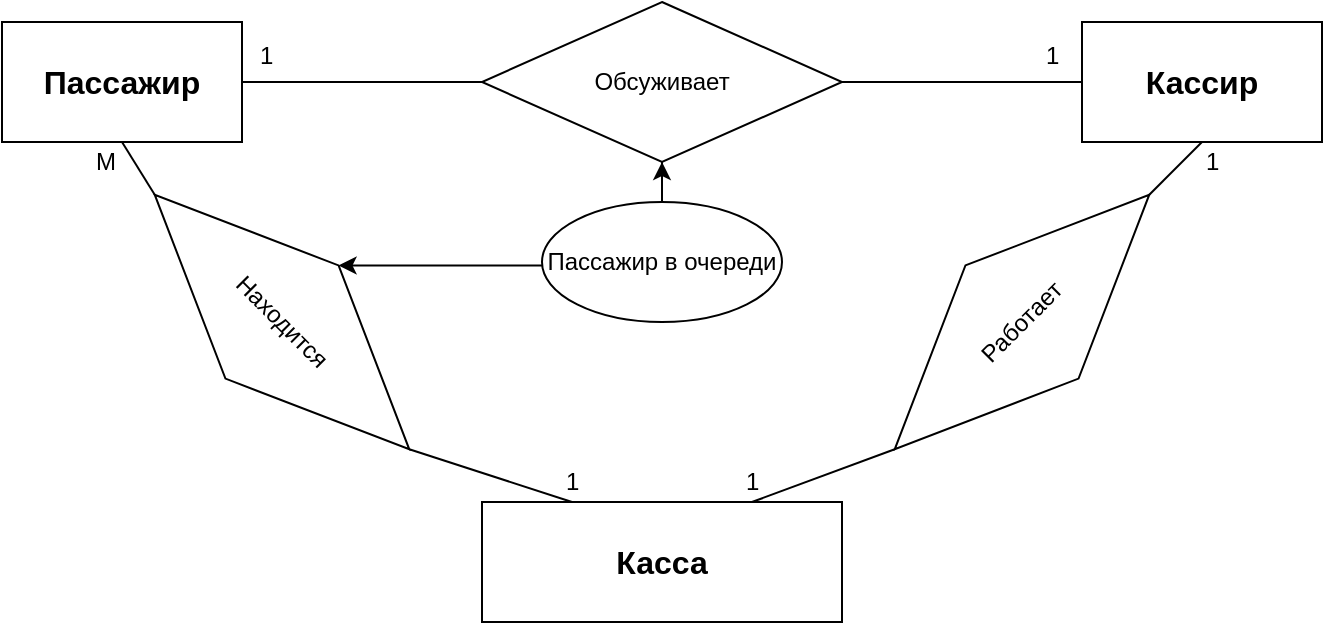 <mxfile version="14.7.2" type="device"><diagram id="QorpE4N0TRAfNXLrS38U" name="Page-1"><mxGraphModel dx="1021" dy="541" grid="1" gridSize="10" guides="1" tooltips="1" connect="1" arrows="1" fold="1" page="1" pageScale="1" pageWidth="827" pageHeight="1169" math="0" shadow="0"><root><mxCell id="0"/><mxCell id="1" parent="0"/><mxCell id="BbXpzEdGhsbf2lHzwaH2-2" value="&lt;span style=&quot;font-size: 16px&quot;&gt;&lt;b&gt;Пассажир&lt;/b&gt;&lt;/span&gt;" style="rounded=0;whiteSpace=wrap;html=1;" parent="1" vertex="1"><mxGeometry x="20" y="170" width="120" height="60" as="geometry"/></mxCell><mxCell id="BbXpzEdGhsbf2lHzwaH2-3" value="Обсуживает" style="rhombus;whiteSpace=wrap;html=1;" parent="1" vertex="1"><mxGeometry x="260" y="160" width="180" height="80" as="geometry"/></mxCell><mxCell id="BbXpzEdGhsbf2lHzwaH2-10" value="" style="endArrow=none;html=1;entryX=1;entryY=0.5;entryDx=0;entryDy=0;exitX=0;exitY=0.5;exitDx=0;exitDy=0;" parent="1" source="BbXpzEdGhsbf2lHzwaH2-14" edge="1"><mxGeometry width="50" height="50" relative="1" as="geometry"><mxPoint x="520" y="200" as="sourcePoint"/><mxPoint x="440" y="200" as="targetPoint"/></mxGeometry></mxCell><mxCell id="BbXpzEdGhsbf2lHzwaH2-14" value="&lt;font style=&quot;font-size: 16px&quot;&gt;&lt;b&gt;Кассир&lt;/b&gt;&lt;/font&gt;" style="rounded=0;whiteSpace=wrap;html=1;" parent="1" vertex="1"><mxGeometry x="560" y="170" width="120" height="60" as="geometry"/></mxCell><mxCell id="BbXpzEdGhsbf2lHzwaH2-17" value="&lt;span style=&quot;font-size: 16px&quot;&gt;&lt;b&gt;Касса&lt;/b&gt;&lt;/span&gt;" style="rounded=0;whiteSpace=wrap;html=1;" parent="1" vertex="1"><mxGeometry x="260" y="410" width="180" height="60" as="geometry"/></mxCell><mxCell id="fNebn2oSZcyVtfVJ9T6W-1" value="" style="edgeStyle=orthogonalEdgeStyle;rounded=0;orthogonalLoop=1;jettySize=auto;html=1;" parent="1" source="BbXpzEdGhsbf2lHzwaH2-19" target="BbXpzEdGhsbf2lHzwaH2-3" edge="1"><mxGeometry relative="1" as="geometry"/></mxCell><mxCell id="OECTIh8uCH_y2ywDc0MA-3" style="edgeStyle=orthogonalEdgeStyle;rounded=0;orthogonalLoop=1;jettySize=auto;html=1;entryX=0.5;entryY=0;entryDx=0;entryDy=0;" edge="1" parent="1" source="BbXpzEdGhsbf2lHzwaH2-19" target="BbXpzEdGhsbf2lHzwaH2-23"><mxGeometry relative="1" as="geometry"><Array as="points"><mxPoint x="270" y="292"/></Array></mxGeometry></mxCell><mxCell id="BbXpzEdGhsbf2lHzwaH2-19" value="Пассажир в очереди" style="ellipse;whiteSpace=wrap;html=1;" parent="1" vertex="1"><mxGeometry x="290" y="260" width="120" height="60" as="geometry"/></mxCell><mxCell id="BbXpzEdGhsbf2lHzwaH2-20" value="Работает" style="rhombus;whiteSpace=wrap;html=1;rotation=-45;" parent="1" vertex="1"><mxGeometry x="440" y="280" width="180" height="80" as="geometry"/></mxCell><mxCell id="BbXpzEdGhsbf2lHzwaH2-22" value="" style="endArrow=none;html=1;entryX=1;entryY=0.5;entryDx=0;entryDy=0;exitX=0;exitY=0.5;exitDx=0;exitDy=0;" parent="1" edge="1"><mxGeometry width="50" height="50" relative="1" as="geometry"><mxPoint x="260" y="200" as="sourcePoint"/><mxPoint x="140" y="200" as="targetPoint"/></mxGeometry></mxCell><mxCell id="BbXpzEdGhsbf2lHzwaH2-23" value="Находится" style="rhombus;whiteSpace=wrap;html=1;rotation=45;" parent="1" vertex="1"><mxGeometry x="70" y="280" width="180" height="80" as="geometry"/></mxCell><mxCell id="BbXpzEdGhsbf2lHzwaH2-24" value="" style="endArrow=none;html=1;entryX=0.5;entryY=1;entryDx=0;entryDy=0;exitX=1;exitY=0.5;exitDx=0;exitDy=0;" parent="1" source="BbXpzEdGhsbf2lHzwaH2-20" target="BbXpzEdGhsbf2lHzwaH2-14" edge="1"><mxGeometry width="50" height="50" relative="1" as="geometry"><mxPoint x="590" y="270" as="sourcePoint"/><mxPoint x="630" y="230" as="targetPoint"/></mxGeometry></mxCell><mxCell id="BbXpzEdGhsbf2lHzwaH2-26" value="" style="endArrow=none;html=1;entryX=0;entryY=0.5;entryDx=0;entryDy=0;exitX=0.75;exitY=0;exitDx=0;exitDy=0;" parent="1" source="BbXpzEdGhsbf2lHzwaH2-17" target="BbXpzEdGhsbf2lHzwaH2-20" edge="1"><mxGeometry width="50" height="50" relative="1" as="geometry"><mxPoint x="380" y="404" as="sourcePoint"/><mxPoint x="450" y="410" as="targetPoint"/></mxGeometry></mxCell><mxCell id="BbXpzEdGhsbf2lHzwaH2-27" value="" style="endArrow=none;html=1;entryX=0.25;entryY=0;entryDx=0;entryDy=0;exitX=1;exitY=0.5;exitDx=0;exitDy=0;" parent="1" source="BbXpzEdGhsbf2lHzwaH2-23" target="BbXpzEdGhsbf2lHzwaH2-17" edge="1"><mxGeometry width="50" height="50" relative="1" as="geometry"><mxPoint x="240" y="406" as="sourcePoint"/><mxPoint x="316.36" y="380.14" as="targetPoint"/></mxGeometry></mxCell><mxCell id="BbXpzEdGhsbf2lHzwaH2-28" value="" style="endArrow=none;html=1;entryX=0;entryY=0.5;entryDx=0;entryDy=0;exitX=0.5;exitY=1;exitDx=0;exitDy=0;" parent="1" source="BbXpzEdGhsbf2lHzwaH2-2" target="BbXpzEdGhsbf2lHzwaH2-23" edge="1"><mxGeometry width="50" height="50" relative="1" as="geometry"><mxPoint x="70" y="250" as="sourcePoint"/><mxPoint x="60" y="280" as="targetPoint"/></mxGeometry></mxCell><mxCell id="BbXpzEdGhsbf2lHzwaH2-29" value="1" style="text;html=1;resizable=0;points=[];autosize=1;align=left;verticalAlign=top;spacingTop=-4;" parent="1" vertex="1"><mxGeometry x="147" y="177" width="20" height="20" as="geometry"/></mxCell><mxCell id="BbXpzEdGhsbf2lHzwaH2-30" value="1" style="text;html=1;resizable=0;points=[];autosize=1;align=left;verticalAlign=top;spacingTop=-4;" parent="1" vertex="1"><mxGeometry x="540" y="177" width="20" height="20" as="geometry"/></mxCell><mxCell id="BbXpzEdGhsbf2lHzwaH2-33" value="1" style="text;html=1;resizable=0;points=[];autosize=1;align=left;verticalAlign=top;spacingTop=-4;" parent="1" vertex="1"><mxGeometry x="300" y="390" width="20" height="20" as="geometry"/></mxCell><mxCell id="BbXpzEdGhsbf2lHzwaH2-34" value="1" style="text;html=1;resizable=0;points=[];autosize=1;align=left;verticalAlign=top;spacingTop=-4;" parent="1" vertex="1"><mxGeometry x="390" y="390" width="20" height="20" as="geometry"/></mxCell><mxCell id="BbXpzEdGhsbf2lHzwaH2-35" value="1" style="text;html=1;resizable=0;points=[];autosize=1;align=left;verticalAlign=top;spacingTop=-4;" parent="1" vertex="1"><mxGeometry x="620" y="230" width="20" height="20" as="geometry"/></mxCell><mxCell id="BbXpzEdGhsbf2lHzwaH2-36" value="М" style="text;html=1;resizable=0;points=[];autosize=1;align=left;verticalAlign=top;spacingTop=-4;" parent="1" vertex="1"><mxGeometry x="65" y="230" width="30" height="20" as="geometry"/></mxCell></root></mxGraphModel></diagram></mxfile>